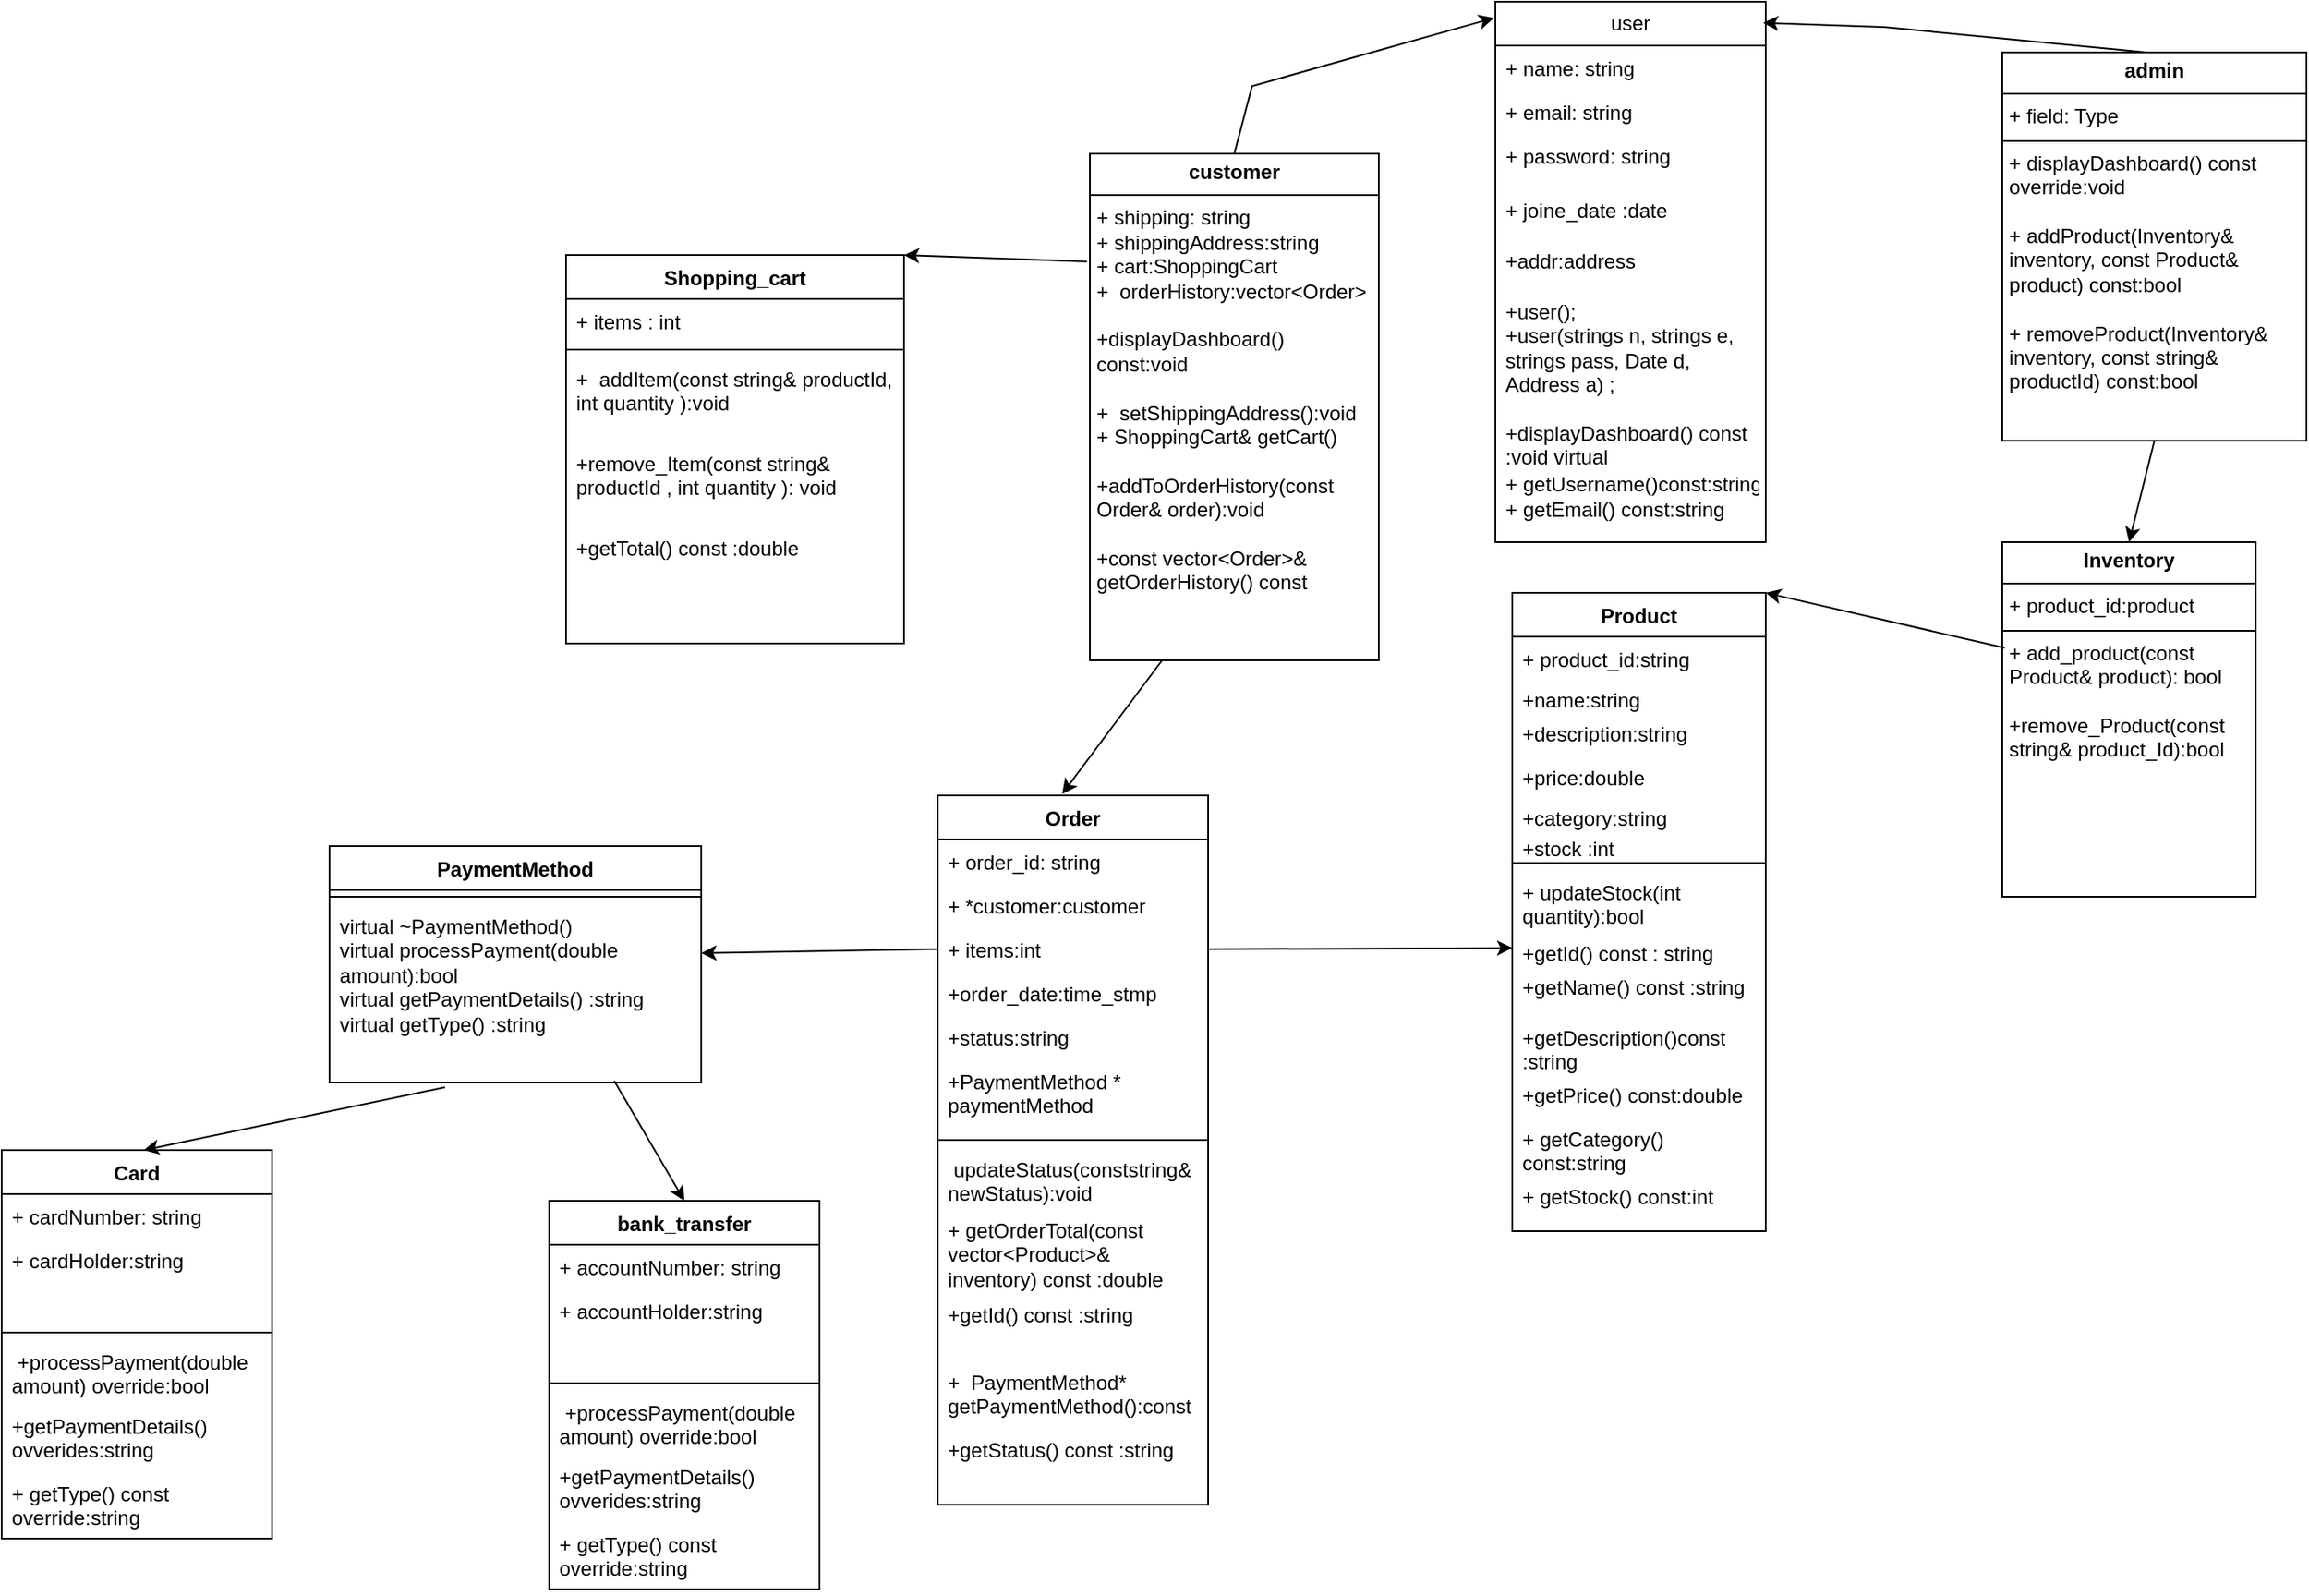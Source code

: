 <mxfile version="27.0.8">
  <diagram name="Page-1" id="e7e014a7-5840-1c2e-5031-d8a46d1fe8dd">
    <mxGraphModel dx="2598" dy="820" grid="1" gridSize="10" guides="1" tooltips="1" connect="1" arrows="1" fold="1" page="1" pageScale="1" pageWidth="1169" pageHeight="826" background="none" math="0" shadow="0">
      <root>
        <mxCell id="0" />
        <mxCell id="1" parent="0" />
        <mxCell id="_3tYd07YaPsQRmrrhwC6-42" value="user" style="swimlane;fontStyle=0;childLayout=stackLayout;horizontal=1;startSize=26;fillColor=none;horizontalStack=0;resizeParent=1;resizeParentMax=0;resizeLast=0;collapsible=1;marginBottom=0;whiteSpace=wrap;html=1;" parent="1" vertex="1">
          <mxGeometry x="300" y="10" width="160" height="320" as="geometry">
            <mxRectangle x="310" y="10" width="60" height="30" as="alternateBounds" />
          </mxGeometry>
        </mxCell>
        <mxCell id="_3tYd07YaPsQRmrrhwC6-43" value="+ name: string" style="text;strokeColor=none;fillColor=none;align=left;verticalAlign=top;spacingLeft=4;spacingRight=4;overflow=hidden;rotatable=0;points=[[0,0.5],[1,0.5]];portConstraint=eastwest;whiteSpace=wrap;html=1;" parent="_3tYd07YaPsQRmrrhwC6-42" vertex="1">
          <mxGeometry y="26" width="160" height="26" as="geometry" />
        </mxCell>
        <mxCell id="_3tYd07YaPsQRmrrhwC6-44" value="+ email: string" style="text;strokeColor=none;fillColor=none;align=left;verticalAlign=top;spacingLeft=4;spacingRight=4;overflow=hidden;rotatable=0;points=[[0,0.5],[1,0.5]];portConstraint=eastwest;whiteSpace=wrap;html=1;" parent="_3tYd07YaPsQRmrrhwC6-42" vertex="1">
          <mxGeometry y="52" width="160" height="26" as="geometry" />
        </mxCell>
        <mxCell id="_3tYd07YaPsQRmrrhwC6-45" value="+ password: string" style="text;strokeColor=none;fillColor=none;align=left;verticalAlign=top;spacingLeft=4;spacingRight=4;overflow=hidden;rotatable=0;points=[[0,0.5],[1,0.5]];portConstraint=eastwest;whiteSpace=wrap;html=1;" parent="_3tYd07YaPsQRmrrhwC6-42" vertex="1">
          <mxGeometry y="78" width="160" height="32" as="geometry" />
        </mxCell>
        <mxCell id="_3tYd07YaPsQRmrrhwC6-46" value="+ joine_date :date&lt;div&gt;&lt;br&gt;&lt;/div&gt;" style="text;strokeColor=none;fillColor=none;align=left;verticalAlign=top;spacingLeft=4;spacingRight=4;overflow=hidden;rotatable=0;points=[[0,0.5],[1,0.5]];portConstraint=eastwest;whiteSpace=wrap;html=1;" parent="_3tYd07YaPsQRmrrhwC6-42" vertex="1">
          <mxGeometry y="110" width="160" height="30" as="geometry" />
        </mxCell>
        <mxCell id="_3tYd07YaPsQRmrrhwC6-48" value="+addr:address" style="text;strokeColor=none;fillColor=none;align=left;verticalAlign=top;spacingLeft=4;spacingRight=4;overflow=hidden;rotatable=0;points=[[0,0.5],[1,0.5]];portConstraint=eastwest;whiteSpace=wrap;html=1;" parent="_3tYd07YaPsQRmrrhwC6-42" vertex="1">
          <mxGeometry y="140" width="160" height="30" as="geometry" />
        </mxCell>
        <mxCell id="_3tYd07YaPsQRmrrhwC6-47" value="&lt;div&gt;+user();&lt;/div&gt;&lt;div&gt;+user(strings n, strings e, strings pass, Date d, Address a) ;&lt;/div&gt;&lt;div&gt;&lt;br&gt;&lt;/div&gt;&lt;div&gt;+&lt;span style=&quot;background-color: transparent; color: light-dark(rgb(0, 0, 0), rgb(255, 255, 255));&quot;&gt;displayDashboard() const :void virtual&lt;/span&gt;&lt;span style=&quot;font-size: 12.573px; color: light-dark(rgb(233, 174, 126), rgb(123, 72, 31)); font-family: Menlo, &amp;quot;Roboto Mono&amp;quot;, &amp;quot;Courier New&amp;quot;, Courier, monospace, Inter, sans-serif; background-color: transparent; white-space: pre;&quot;&gt;&#x9;&lt;/span&gt;&lt;/div&gt;&lt;div&gt;+&lt;span style=&quot;white-space: normal;&quot;&gt;&lt;span style=&quot;background-color: transparent;&quot;&gt;&amp;nbsp;getUsername()const:string&lt;/span&gt;&lt;/span&gt;&lt;/div&gt;&lt;div&gt;&lt;span style=&quot;white-space: normal;&quot;&gt;+ getEmail() const:string&lt;/span&gt;&lt;/div&gt;" style="text;strokeColor=none;fillColor=none;align=left;verticalAlign=top;spacingLeft=4;spacingRight=4;overflow=hidden;rotatable=0;points=[[0,0.5],[1,0.5]];portConstraint=eastwest;whiteSpace=wrap;html=1;" parent="_3tYd07YaPsQRmrrhwC6-42" vertex="1">
          <mxGeometry y="170" width="160" height="150" as="geometry" />
        </mxCell>
        <mxCell id="_3tYd07YaPsQRmrrhwC6-49" value="&lt;p style=&quot;margin:0px;margin-top:4px;text-align:center;&quot;&gt;&lt;b&gt;customer&lt;/b&gt;&lt;/p&gt;&lt;hr size=&quot;1&quot; style=&quot;border-style:solid;&quot;&gt;&lt;p style=&quot;margin:0px;margin-left:4px;&quot;&gt;+ shipping: string&lt;/p&gt;&lt;p style=&quot;margin: 0px 0px 0px 4px;&quot;&gt;+&lt;span style=&quot;background-color: transparent;&quot;&gt;&amp;nbsp;shippingAddress:string&lt;/span&gt;&lt;/p&gt;&lt;p style=&quot;margin: 0px 0px 0px 4px;&quot;&gt;+ cart:&lt;span style=&quot;background-color: transparent; color: light-dark(rgb(0, 0, 0), rgb(255, 255, 255));&quot;&gt;ShoppingCart&lt;/span&gt;&lt;/p&gt;&lt;p style=&quot;margin: 0px 0px 0px 4px;&quot;&gt;+&amp;nbsp; orderHistory:&lt;span style=&quot;background-color: transparent; color: light-dark(rgb(0, 0, 0), rgb(255, 255, 255));&quot;&gt;vector&amp;lt;Order&amp;gt;&lt;/span&gt;&lt;/p&gt;&lt;p style=&quot;margin:0px;margin-left:4px;&quot;&gt;&lt;br&gt;&lt;/p&gt;&lt;p style=&quot;margin:0px;margin-left:4px;&quot;&gt;+displayDashboard() const:void&lt;/p&gt;&lt;p style=&quot;margin:0px;margin-left:4px;&quot;&gt;&lt;br&gt;&lt;/p&gt;&lt;p style=&quot;margin:0px;margin-left:4px;&quot;&gt;+&amp;nbsp; setShippingAddress():void&lt;/p&gt;&lt;p style=&quot;margin:0px;margin-left:4px;&quot;&gt;+&amp;nbsp;ShoppingCart&amp;amp; getCart()&amp;nbsp;&lt;/p&gt;&lt;p style=&quot;margin:0px;margin-left:4px;&quot;&gt;&lt;br&gt;&lt;/p&gt;&lt;p style=&quot;margin:0px;margin-left:4px;&quot;&gt;+addToOrderHistory(const Order&amp;amp; order):void&lt;/p&gt;&lt;p style=&quot;margin:0px;margin-left:4px;&quot;&gt;&lt;br&gt;&lt;/p&gt;&lt;p style=&quot;margin:0px;margin-left:4px;&quot;&gt;+const vector&amp;lt;Order&amp;gt;&amp;amp; getOrderHistory() const&lt;/p&gt;&lt;p style=&quot;margin:0px;margin-left:4px;&quot;&gt;&lt;br&gt;&lt;/p&gt;" style="verticalAlign=top;align=left;overflow=fill;html=1;whiteSpace=wrap;" parent="1" vertex="1">
          <mxGeometry x="60" y="100" width="171" height="300" as="geometry" />
        </mxCell>
        <mxCell id="_3tYd07YaPsQRmrrhwC6-50" value="&lt;p style=&quot;margin:0px;margin-top:4px;text-align:center;&quot;&gt;&lt;b&gt;admin&lt;/b&gt;&lt;/p&gt;&lt;hr size=&quot;1&quot; style=&quot;border-style:solid;&quot;&gt;&lt;p style=&quot;margin:0px;margin-left:4px;&quot;&gt;+ field: Type&lt;/p&gt;&lt;hr size=&quot;1&quot; style=&quot;border-style:solid;&quot;&gt;&lt;p style=&quot;margin:0px;margin-left:4px;&quot;&gt;+ displayDashboard() const override:void&lt;/p&gt;&lt;p style=&quot;margin:0px;margin-left:4px;&quot;&gt;&lt;br&gt;&lt;/p&gt;&lt;p style=&quot;margin:0px;margin-left:4px;&quot;&gt;+ addProduct(Inventory&amp;amp; inventory, const Product&amp;amp; product) const:bool&lt;/p&gt;&lt;p style=&quot;margin:0px;margin-left:4px;&quot;&gt;&lt;br&gt;&lt;/p&gt;&lt;p style=&quot;margin:0px;margin-left:4px;&quot;&gt;+ removeProduct(Inventory&amp;amp; inventory, const string&amp;amp; productId) const:bool&lt;/p&gt;" style="verticalAlign=top;align=left;overflow=fill;html=1;whiteSpace=wrap;" parent="1" vertex="1">
          <mxGeometry x="600" y="40" width="180" height="230" as="geometry" />
        </mxCell>
        <mxCell id="_3tYd07YaPsQRmrrhwC6-60" value="Product" style="swimlane;fontStyle=1;align=center;verticalAlign=top;childLayout=stackLayout;horizontal=1;startSize=26;horizontalStack=0;resizeParent=1;resizeParentMax=0;resizeLast=0;collapsible=1;marginBottom=0;whiteSpace=wrap;html=1;" parent="1" vertex="1">
          <mxGeometry x="310" y="360" width="150" height="378" as="geometry" />
        </mxCell>
        <mxCell id="_3tYd07YaPsQRmrrhwC6-61" value="+ product_id:string&amp;nbsp;" style="text;strokeColor=none;fillColor=none;align=left;verticalAlign=top;spacingLeft=4;spacingRight=4;overflow=hidden;rotatable=0;points=[[0,0.5],[1,0.5]];portConstraint=eastwest;whiteSpace=wrap;html=1;" parent="_3tYd07YaPsQRmrrhwC6-60" vertex="1">
          <mxGeometry y="26" width="150" height="24" as="geometry" />
        </mxCell>
        <mxCell id="_3tYd07YaPsQRmrrhwC6-64" value="+name:string" style="text;strokeColor=none;fillColor=none;align=left;verticalAlign=top;spacingLeft=4;spacingRight=4;overflow=hidden;rotatable=0;points=[[0,0.5],[1,0.5]];portConstraint=eastwest;whiteSpace=wrap;html=1;" parent="_3tYd07YaPsQRmrrhwC6-60" vertex="1">
          <mxGeometry y="50" width="150" height="20" as="geometry" />
        </mxCell>
        <mxCell id="_3tYd07YaPsQRmrrhwC6-67" value="+description:string" style="text;strokeColor=none;fillColor=none;align=left;verticalAlign=top;spacingLeft=4;spacingRight=4;overflow=hidden;rotatable=0;points=[[0,0.5],[1,0.5]];portConstraint=eastwest;whiteSpace=wrap;html=1;" parent="_3tYd07YaPsQRmrrhwC6-60" vertex="1">
          <mxGeometry y="70" width="150" height="26" as="geometry" />
        </mxCell>
        <mxCell id="_3tYd07YaPsQRmrrhwC6-66" value="+price:double" style="text;strokeColor=none;fillColor=none;align=left;verticalAlign=top;spacingLeft=4;spacingRight=4;overflow=hidden;rotatable=0;points=[[0,0.5],[1,0.5]];portConstraint=eastwest;whiteSpace=wrap;html=1;" parent="_3tYd07YaPsQRmrrhwC6-60" vertex="1">
          <mxGeometry y="96" width="150" height="24" as="geometry" />
        </mxCell>
        <mxCell id="_3tYd07YaPsQRmrrhwC6-65" value="+category:string" style="text;strokeColor=none;fillColor=none;align=left;verticalAlign=top;spacingLeft=4;spacingRight=4;overflow=hidden;rotatable=0;points=[[0,0.5],[1,0.5]];portConstraint=eastwest;whiteSpace=wrap;html=1;" parent="_3tYd07YaPsQRmrrhwC6-60" vertex="1">
          <mxGeometry y="120" width="150" height="18" as="geometry" />
        </mxCell>
        <mxCell id="_3tYd07YaPsQRmrrhwC6-68" value="+stock :int" style="text;strokeColor=none;fillColor=none;align=left;verticalAlign=top;spacingLeft=4;spacingRight=4;overflow=hidden;rotatable=0;points=[[0,0.5],[1,0.5]];portConstraint=eastwest;whiteSpace=wrap;html=1;" parent="_3tYd07YaPsQRmrrhwC6-60" vertex="1">
          <mxGeometry y="138" width="150" height="18" as="geometry" />
        </mxCell>
        <mxCell id="_3tYd07YaPsQRmrrhwC6-62" value="" style="line;strokeWidth=1;fillColor=none;align=left;verticalAlign=middle;spacingTop=-1;spacingLeft=3;spacingRight=3;rotatable=0;labelPosition=right;points=[];portConstraint=eastwest;strokeColor=inherit;" parent="_3tYd07YaPsQRmrrhwC6-60" vertex="1">
          <mxGeometry y="156" width="150" height="8" as="geometry" />
        </mxCell>
        <mxCell id="_3tYd07YaPsQRmrrhwC6-63" value="+ updateStock(int quantity):bool&lt;br&gt;&lt;div&gt;&lt;br&gt;&lt;/div&gt;" style="text;strokeColor=none;fillColor=none;align=left;verticalAlign=top;spacingLeft=4;spacingRight=4;overflow=hidden;rotatable=0;points=[[0,0.5],[1,0.5]];portConstraint=eastwest;whiteSpace=wrap;html=1;" parent="_3tYd07YaPsQRmrrhwC6-60" vertex="1">
          <mxGeometry y="164" width="150" height="36" as="geometry" />
        </mxCell>
        <mxCell id="_3tYd07YaPsQRmrrhwC6-71" value="+getId() const : string" style="text;strokeColor=none;fillColor=none;align=left;verticalAlign=top;spacingLeft=4;spacingRight=4;overflow=hidden;rotatable=0;points=[[0,0.5],[1,0.5]];portConstraint=eastwest;whiteSpace=wrap;html=1;" parent="_3tYd07YaPsQRmrrhwC6-60" vertex="1">
          <mxGeometry y="200" width="150" height="20" as="geometry" />
        </mxCell>
        <mxCell id="_3tYd07YaPsQRmrrhwC6-70" value="+getName() const :string" style="text;strokeColor=none;fillColor=none;align=left;verticalAlign=top;spacingLeft=4;spacingRight=4;overflow=hidden;rotatable=0;points=[[0,0.5],[1,0.5]];portConstraint=eastwest;whiteSpace=wrap;html=1;" parent="_3tYd07YaPsQRmrrhwC6-60" vertex="1">
          <mxGeometry y="220" width="150" height="30" as="geometry" />
        </mxCell>
        <mxCell id="_3tYd07YaPsQRmrrhwC6-69" value="+getDescription()const&lt;div&gt;:string&lt;/div&gt;" style="text;strokeColor=none;fillColor=none;align=left;verticalAlign=top;spacingLeft=4;spacingRight=4;overflow=hidden;rotatable=0;points=[[0,0.5],[1,0.5]];portConstraint=eastwest;whiteSpace=wrap;html=1;" parent="_3tYd07YaPsQRmrrhwC6-60" vertex="1">
          <mxGeometry y="250" width="150" height="34" as="geometry" />
        </mxCell>
        <mxCell id="_3tYd07YaPsQRmrrhwC6-73" value="+getPrice() const:double&amp;nbsp;" style="text;strokeColor=none;fillColor=none;align=left;verticalAlign=top;spacingLeft=4;spacingRight=4;overflow=hidden;rotatable=0;points=[[0,0.5],[1,0.5]];portConstraint=eastwest;whiteSpace=wrap;html=1;" parent="_3tYd07YaPsQRmrrhwC6-60" vertex="1">
          <mxGeometry y="284" width="150" height="26" as="geometry" />
        </mxCell>
        <mxCell id="_3tYd07YaPsQRmrrhwC6-72" value="+&amp;nbsp;getCategory() const:string" style="text;strokeColor=none;fillColor=none;align=left;verticalAlign=top;spacingLeft=4;spacingRight=4;overflow=hidden;rotatable=0;points=[[0,0.5],[1,0.5]];portConstraint=eastwest;whiteSpace=wrap;html=1;" parent="_3tYd07YaPsQRmrrhwC6-60" vertex="1">
          <mxGeometry y="310" width="150" height="34" as="geometry" />
        </mxCell>
        <mxCell id="_3tYd07YaPsQRmrrhwC6-74" value="+&amp;nbsp;getStock() const:int" style="text;strokeColor=none;fillColor=none;align=left;verticalAlign=top;spacingLeft=4;spacingRight=4;overflow=hidden;rotatable=0;points=[[0,0.5],[1,0.5]];portConstraint=eastwest;whiteSpace=wrap;html=1;" parent="_3tYd07YaPsQRmrrhwC6-60" vertex="1">
          <mxGeometry y="344" width="150" height="34" as="geometry" />
        </mxCell>
        <mxCell id="_3tYd07YaPsQRmrrhwC6-76" value="&lt;p style=&quot;margin:0px;margin-top:4px;text-align:center;&quot;&gt;&lt;b&gt;Inventory&lt;/b&gt;&lt;/p&gt;&lt;hr size=&quot;1&quot; style=&quot;border-style:solid;&quot;&gt;&lt;p style=&quot;margin:0px;margin-left:4px;&quot;&gt;+ product_id:product&lt;/p&gt;&lt;hr size=&quot;1&quot; style=&quot;border-style:solid;&quot;&gt;&lt;p style=&quot;margin:0px;margin-left:4px;&quot;&gt;+ add_product(const Product&amp;amp; product): bool&lt;/p&gt;&lt;p style=&quot;margin:0px;margin-left:4px;&quot;&gt;&amp;nbsp;&lt;/p&gt;&lt;p style=&quot;margin:0px;margin-left:4px;&quot;&gt;+remove_Product(const&lt;/p&gt;&lt;p style=&quot;margin:0px;margin-left:4px;&quot;&gt;string&amp;amp; product_Id):bool&lt;/p&gt;&lt;p style=&quot;margin:0px;margin-left:4px;&quot;&gt;&lt;br&gt;&lt;/p&gt;&lt;p style=&quot;margin:0px;margin-left:4px;&quot;&gt;&lt;br&gt;&lt;/p&gt;&lt;p style=&quot;margin:0px;margin-left:4px;&quot;&gt;&lt;br&gt;&lt;/p&gt;" style="verticalAlign=top;align=left;overflow=fill;html=1;whiteSpace=wrap;" parent="1" vertex="1">
          <mxGeometry x="600" y="330" width="150" height="210" as="geometry" />
        </mxCell>
        <mxCell id="_3tYd07YaPsQRmrrhwC6-77" value="Order" style="swimlane;fontStyle=1;align=center;verticalAlign=top;childLayout=stackLayout;horizontal=1;startSize=26;horizontalStack=0;resizeParent=1;resizeParentMax=0;resizeLast=0;collapsible=1;marginBottom=0;whiteSpace=wrap;html=1;" parent="1" vertex="1">
          <mxGeometry x="-30" y="480" width="160" height="420" as="geometry">
            <mxRectangle x="-30" y="480" width="70" height="30" as="alternateBounds" />
          </mxGeometry>
        </mxCell>
        <mxCell id="_3tYd07YaPsQRmrrhwC6-78" value="+ order_id: string" style="text;strokeColor=none;fillColor=none;align=left;verticalAlign=top;spacingLeft=4;spacingRight=4;overflow=hidden;rotatable=0;points=[[0,0.5],[1,0.5]];portConstraint=eastwest;whiteSpace=wrap;html=1;" parent="_3tYd07YaPsQRmrrhwC6-77" vertex="1">
          <mxGeometry y="26" width="160" height="26" as="geometry" />
        </mxCell>
        <mxCell id="_3tYd07YaPsQRmrrhwC6-83" value="+ *customer:customer" style="text;strokeColor=none;fillColor=none;align=left;verticalAlign=top;spacingLeft=4;spacingRight=4;overflow=hidden;rotatable=0;points=[[0,0.5],[1,0.5]];portConstraint=eastwest;whiteSpace=wrap;html=1;" parent="_3tYd07YaPsQRmrrhwC6-77" vertex="1">
          <mxGeometry y="52" width="160" height="26" as="geometry" />
        </mxCell>
        <mxCell id="_3tYd07YaPsQRmrrhwC6-82" value="+ items:int" style="text;strokeColor=none;fillColor=none;align=left;verticalAlign=top;spacingLeft=4;spacingRight=4;overflow=hidden;rotatable=0;points=[[0,0.5],[1,0.5]];portConstraint=eastwest;whiteSpace=wrap;html=1;" parent="_3tYd07YaPsQRmrrhwC6-77" vertex="1">
          <mxGeometry y="78" width="160" height="26" as="geometry" />
        </mxCell>
        <mxCell id="_3tYd07YaPsQRmrrhwC6-81" value="+order_date:time_stmp" style="text;strokeColor=none;fillColor=none;align=left;verticalAlign=top;spacingLeft=4;spacingRight=4;overflow=hidden;rotatable=0;points=[[0,0.5],[1,0.5]];portConstraint=eastwest;whiteSpace=wrap;html=1;" parent="_3tYd07YaPsQRmrrhwC6-77" vertex="1">
          <mxGeometry y="104" width="160" height="26" as="geometry" />
        </mxCell>
        <mxCell id="_3tYd07YaPsQRmrrhwC6-84" value="+status:string" style="text;strokeColor=none;fillColor=none;align=left;verticalAlign=top;spacingLeft=4;spacingRight=4;overflow=hidden;rotatable=0;points=[[0,0.5],[1,0.5]];portConstraint=eastwest;whiteSpace=wrap;html=1;" parent="_3tYd07YaPsQRmrrhwC6-77" vertex="1">
          <mxGeometry y="130" width="160" height="26" as="geometry" />
        </mxCell>
        <mxCell id="qyon1ldNIzKMu-Vn8pxb-1" value="+PaymentMethod * paymentMethod" style="text;strokeColor=none;fillColor=none;align=left;verticalAlign=top;spacingLeft=4;spacingRight=4;overflow=hidden;rotatable=0;points=[[0,0.5],[1,0.5]];portConstraint=eastwest;whiteSpace=wrap;html=1;" vertex="1" parent="_3tYd07YaPsQRmrrhwC6-77">
          <mxGeometry y="156" width="160" height="44" as="geometry" />
        </mxCell>
        <mxCell id="_3tYd07YaPsQRmrrhwC6-79" value="" style="line;strokeWidth=1;fillColor=none;align=left;verticalAlign=middle;spacingTop=-1;spacingLeft=3;spacingRight=3;rotatable=0;labelPosition=right;points=[];portConstraint=eastwest;strokeColor=inherit;" parent="_3tYd07YaPsQRmrrhwC6-77" vertex="1">
          <mxGeometry y="200" width="160" height="8" as="geometry" />
        </mxCell>
        <mxCell id="_3tYd07YaPsQRmrrhwC6-80" value="&amp;nbsp;updateStatus(conststring&amp;amp; newStatus):void" style="text;strokeColor=none;fillColor=none;align=left;verticalAlign=top;spacingLeft=4;spacingRight=4;overflow=hidden;rotatable=0;points=[[0,0.5],[1,0.5]];portConstraint=eastwest;whiteSpace=wrap;html=1;" parent="_3tYd07YaPsQRmrrhwC6-77" vertex="1">
          <mxGeometry y="208" width="160" height="36" as="geometry" />
        </mxCell>
        <mxCell id="_3tYd07YaPsQRmrrhwC6-86" value="+ getOrderTotal(const vector&amp;lt;Product&amp;gt;&amp;amp; inventory) const :double" style="text;strokeColor=none;fillColor=none;align=left;verticalAlign=top;spacingLeft=4;spacingRight=4;overflow=hidden;rotatable=0;points=[[0,0.5],[1,0.5]];portConstraint=eastwest;whiteSpace=wrap;html=1;" parent="_3tYd07YaPsQRmrrhwC6-77" vertex="1">
          <mxGeometry y="244" width="160" height="50" as="geometry" />
        </mxCell>
        <mxCell id="_3tYd07YaPsQRmrrhwC6-85" value="+getId() const :string&lt;div&gt;&lt;br&gt;&lt;/div&gt;" style="text;strokeColor=none;fillColor=none;align=left;verticalAlign=top;spacingLeft=4;spacingRight=4;overflow=hidden;rotatable=0;points=[[0,0.5],[1,0.5]];portConstraint=eastwest;whiteSpace=wrap;html=1;" parent="_3tYd07YaPsQRmrrhwC6-77" vertex="1">
          <mxGeometry y="294" width="160" height="40" as="geometry" />
        </mxCell>
        <mxCell id="qyon1ldNIzKMu-Vn8pxb-2" value="+&amp;nbsp; PaymentMethod* getPaymentMethod():const&amp;nbsp;" style="text;strokeColor=none;fillColor=none;align=left;verticalAlign=top;spacingLeft=4;spacingRight=4;overflow=hidden;rotatable=0;points=[[0,0.5],[1,0.5]];portConstraint=eastwest;whiteSpace=wrap;html=1;" vertex="1" parent="_3tYd07YaPsQRmrrhwC6-77">
          <mxGeometry y="334" width="160" height="40" as="geometry" />
        </mxCell>
        <mxCell id="_3tYd07YaPsQRmrrhwC6-87" value="+getStatus() const :string" style="text;strokeColor=none;fillColor=none;align=left;verticalAlign=top;spacingLeft=4;spacingRight=4;overflow=hidden;rotatable=0;points=[[0,0.5],[1,0.5]];portConstraint=eastwest;whiteSpace=wrap;html=1;" parent="_3tYd07YaPsQRmrrhwC6-77" vertex="1">
          <mxGeometry y="374" width="160" height="46" as="geometry" />
        </mxCell>
        <mxCell id="_3tYd07YaPsQRmrrhwC6-88" value="Shopping_cart" style="swimlane;fontStyle=1;align=center;verticalAlign=top;childLayout=stackLayout;horizontal=1;startSize=26;horizontalStack=0;resizeParent=1;resizeParentMax=0;resizeLast=0;collapsible=1;marginBottom=0;whiteSpace=wrap;html=1;" parent="1" vertex="1">
          <mxGeometry x="-250" y="160" width="200" height="230" as="geometry">
            <mxRectangle x="-300" y="504" width="120" height="30" as="alternateBounds" />
          </mxGeometry>
        </mxCell>
        <mxCell id="_3tYd07YaPsQRmrrhwC6-89" value="+ items : int" style="text;strokeColor=none;fillColor=none;align=left;verticalAlign=top;spacingLeft=4;spacingRight=4;overflow=hidden;rotatable=0;points=[[0,0.5],[1,0.5]];portConstraint=eastwest;whiteSpace=wrap;html=1;" parent="_3tYd07YaPsQRmrrhwC6-88" vertex="1">
          <mxGeometry y="26" width="200" height="26" as="geometry" />
        </mxCell>
        <mxCell id="_3tYd07YaPsQRmrrhwC6-90" value="" style="line;strokeWidth=1;fillColor=none;align=left;verticalAlign=middle;spacingTop=-1;spacingLeft=3;spacingRight=3;rotatable=0;labelPosition=right;points=[];portConstraint=eastwest;strokeColor=inherit;" parent="_3tYd07YaPsQRmrrhwC6-88" vertex="1">
          <mxGeometry y="52" width="200" height="8" as="geometry" />
        </mxCell>
        <mxCell id="_3tYd07YaPsQRmrrhwC6-91" value="+&amp;nbsp; addItem(const string&amp;amp; productId, int quantity ):void" style="text;strokeColor=none;fillColor=none;align=left;verticalAlign=top;spacingLeft=4;spacingRight=4;overflow=hidden;rotatable=0;points=[[0,0.5],[1,0.5]];portConstraint=eastwest;whiteSpace=wrap;html=1;" parent="_3tYd07YaPsQRmrrhwC6-88" vertex="1">
          <mxGeometry y="60" width="200" height="50" as="geometry" />
        </mxCell>
        <mxCell id="_3tYd07YaPsQRmrrhwC6-92" value="+remove_Item(const string&amp;amp; productId , int quantity ): void" style="text;strokeColor=none;fillColor=none;align=left;verticalAlign=top;spacingLeft=4;spacingRight=4;overflow=hidden;rotatable=0;points=[[0,0.5],[1,0.5]];portConstraint=eastwest;whiteSpace=wrap;html=1;" parent="_3tYd07YaPsQRmrrhwC6-88" vertex="1">
          <mxGeometry y="110" width="200" height="50" as="geometry" />
        </mxCell>
        <mxCell id="_3tYd07YaPsQRmrrhwC6-93" value="+getTotal() const :double" style="text;strokeColor=none;fillColor=none;align=left;verticalAlign=top;spacingLeft=4;spacingRight=4;overflow=hidden;rotatable=0;points=[[0,0.5],[1,0.5]];portConstraint=eastwest;whiteSpace=wrap;html=1;" parent="_3tYd07YaPsQRmrrhwC6-88" vertex="1">
          <mxGeometry y="160" width="200" height="70" as="geometry" />
        </mxCell>
        <mxCell id="_3tYd07YaPsQRmrrhwC6-97" value="" style="endArrow=classic;html=1;rounded=0;exitX=0.5;exitY=0;exitDx=0;exitDy=0;entryX=-0.005;entryY=0.03;entryDx=0;entryDy=0;entryPerimeter=0;" parent="1" source="_3tYd07YaPsQRmrrhwC6-49" target="_3tYd07YaPsQRmrrhwC6-42" edge="1">
          <mxGeometry width="50" height="50" relative="1" as="geometry">
            <mxPoint x="120" y="90" as="sourcePoint" />
            <mxPoint x="350" y="60" as="targetPoint" />
            <Array as="points">
              <mxPoint x="156" y="60" />
            </Array>
          </mxGeometry>
        </mxCell>
        <mxCell id="_3tYd07YaPsQRmrrhwC6-98" value="" style="endArrow=classic;html=1;rounded=0;exitX=0.474;exitY=0;exitDx=0;exitDy=0;exitPerimeter=0;entryX=0.99;entryY=0.039;entryDx=0;entryDy=0;entryPerimeter=0;" parent="1" source="_3tYd07YaPsQRmrrhwC6-50" target="_3tYd07YaPsQRmrrhwC6-42" edge="1">
          <mxGeometry width="50" height="50" relative="1" as="geometry">
            <mxPoint x="430" y="110" as="sourcePoint" />
            <mxPoint x="360" y="80" as="targetPoint" />
            <Array as="points">
              <mxPoint x="530" y="25" />
            </Array>
          </mxGeometry>
        </mxCell>
        <mxCell id="_3tYd07YaPsQRmrrhwC6-109" value="" style="endArrow=classic;html=1;rounded=0;exitX=-0.01;exitY=0.213;exitDx=0;exitDy=0;exitPerimeter=0;entryX=1;entryY=0;entryDx=0;entryDy=0;" parent="1" source="_3tYd07YaPsQRmrrhwC6-49" target="_3tYd07YaPsQRmrrhwC6-88" edge="1">
          <mxGeometry width="50" height="50" relative="1" as="geometry">
            <mxPoint x="-50" y="220" as="sourcePoint" />
            <mxPoint y="170" as="targetPoint" />
          </mxGeometry>
        </mxCell>
        <mxCell id="_3tYd07YaPsQRmrrhwC6-110" value="" style="endArrow=classic;html=1;rounded=0;exitX=0.25;exitY=1;exitDx=0;exitDy=0;entryX=0.46;entryY=-0.002;entryDx=0;entryDy=0;entryPerimeter=0;" parent="1" source="_3tYd07YaPsQRmrrhwC6-49" target="_3tYd07YaPsQRmrrhwC6-77" edge="1">
          <mxGeometry width="50" height="50" relative="1" as="geometry">
            <mxPoint x="-60" y="470" as="sourcePoint" />
            <mxPoint x="-10" y="420" as="targetPoint" />
          </mxGeometry>
        </mxCell>
        <mxCell id="_3tYd07YaPsQRmrrhwC6-111" value="" style="endArrow=classic;html=1;rounded=0;exitX=0.009;exitY=0.298;exitDx=0;exitDy=0;exitPerimeter=0;entryX=1;entryY=0;entryDx=0;entryDy=0;" parent="1" source="_3tYd07YaPsQRmrrhwC6-76" target="_3tYd07YaPsQRmrrhwC6-60" edge="1">
          <mxGeometry width="50" height="50" relative="1" as="geometry">
            <mxPoint x="470" y="470" as="sourcePoint" />
            <mxPoint x="520" y="420" as="targetPoint" />
          </mxGeometry>
        </mxCell>
        <mxCell id="_3tYd07YaPsQRmrrhwC6-112" value="" style="endArrow=classic;html=1;rounded=0;exitX=0.5;exitY=1;exitDx=0;exitDy=0;entryX=0.5;entryY=0;entryDx=0;entryDy=0;" parent="1" source="_3tYd07YaPsQRmrrhwC6-50" target="_3tYd07YaPsQRmrrhwC6-76" edge="1">
          <mxGeometry width="50" height="50" relative="1" as="geometry">
            <mxPoint x="600" y="340" as="sourcePoint" />
            <mxPoint x="650" y="290" as="targetPoint" />
          </mxGeometry>
        </mxCell>
        <mxCell id="_3tYd07YaPsQRmrrhwC6-113" value="" style="endArrow=classic;html=1;rounded=0;exitX=1;exitY=0.5;exitDx=0;exitDy=0;" parent="1" source="_3tYd07YaPsQRmrrhwC6-82" target="_3tYd07YaPsQRmrrhwC6-71" edge="1">
          <mxGeometry width="50" height="50" relative="1" as="geometry">
            <mxPoint x="210" y="610" as="sourcePoint" />
            <mxPoint x="260" y="560" as="targetPoint" />
          </mxGeometry>
        </mxCell>
        <mxCell id="qyon1ldNIzKMu-Vn8pxb-3" value="PaymentMethod" style="swimlane;fontStyle=1;align=center;verticalAlign=top;childLayout=stackLayout;horizontal=1;startSize=26;horizontalStack=0;resizeParent=1;resizeParentMax=0;resizeLast=0;collapsible=1;marginBottom=0;whiteSpace=wrap;html=1;" vertex="1" parent="1">
          <mxGeometry x="-390" y="510" width="220" height="140" as="geometry" />
        </mxCell>
        <mxCell id="qyon1ldNIzKMu-Vn8pxb-5" value="" style="line;strokeWidth=1;fillColor=none;align=left;verticalAlign=middle;spacingTop=-1;spacingLeft=3;spacingRight=3;rotatable=0;labelPosition=right;points=[];portConstraint=eastwest;strokeColor=inherit;" vertex="1" parent="qyon1ldNIzKMu-Vn8pxb-3">
          <mxGeometry y="26" width="220" height="8" as="geometry" />
        </mxCell>
        <mxCell id="qyon1ldNIzKMu-Vn8pxb-6" value="&lt;div&gt;virtual ~PaymentMethod()&amp;nbsp;&lt;/div&gt;&lt;div&gt;virtual processPayment(double amount):bool&amp;nbsp;&lt;/div&gt;&lt;div&gt;virtual getPaymentDetails() :string&lt;/div&gt;&lt;div&gt;virtual getType() :string&lt;/div&gt;" style="text;strokeColor=none;fillColor=none;align=left;verticalAlign=top;spacingLeft=4;spacingRight=4;overflow=hidden;rotatable=0;points=[[0,0.5],[1,0.5]];portConstraint=eastwest;whiteSpace=wrap;html=1;" vertex="1" parent="qyon1ldNIzKMu-Vn8pxb-3">
          <mxGeometry y="34" width="220" height="106" as="geometry" />
        </mxCell>
        <mxCell id="qyon1ldNIzKMu-Vn8pxb-10" value="" style="endArrow=classic;html=1;rounded=0;exitX=0;exitY=0.5;exitDx=0;exitDy=0;entryX=1;entryY=0.277;entryDx=0;entryDy=0;entryPerimeter=0;" edge="1" parent="1" source="_3tYd07YaPsQRmrrhwC6-82" target="qyon1ldNIzKMu-Vn8pxb-6">
          <mxGeometry width="50" height="50" relative="1" as="geometry">
            <mxPoint x="-170" y="600" as="sourcePoint" />
            <mxPoint x="-120" y="550" as="targetPoint" />
          </mxGeometry>
        </mxCell>
        <mxCell id="qyon1ldNIzKMu-Vn8pxb-12" value="" style="endArrow=classic;html=1;rounded=0;exitX=0.766;exitY=0.991;exitDx=0;exitDy=0;exitPerimeter=0;entryX=0.5;entryY=0;entryDx=0;entryDy=0;" edge="1" parent="1" source="qyon1ldNIzKMu-Vn8pxb-6" target="qyon1ldNIzKMu-Vn8pxb-36">
          <mxGeometry width="50" height="50" relative="1" as="geometry">
            <mxPoint x="-230" y="750" as="sourcePoint" />
            <mxPoint x="-180" y="700" as="targetPoint" />
          </mxGeometry>
        </mxCell>
        <mxCell id="qyon1ldNIzKMu-Vn8pxb-27" value="Card" style="swimlane;fontStyle=1;align=center;verticalAlign=top;childLayout=stackLayout;horizontal=1;startSize=26;horizontalStack=0;resizeParent=1;resizeParentMax=0;resizeLast=0;collapsible=1;marginBottom=0;whiteSpace=wrap;html=1;" vertex="1" parent="1">
          <mxGeometry x="-584" y="690" width="160" height="230" as="geometry">
            <mxRectangle x="-584" y="690" width="70" height="30" as="alternateBounds" />
          </mxGeometry>
        </mxCell>
        <mxCell id="qyon1ldNIzKMu-Vn8pxb-28" value="+&amp;nbsp;cardNumber: string" style="text;strokeColor=none;fillColor=none;align=left;verticalAlign=top;spacingLeft=4;spacingRight=4;overflow=hidden;rotatable=0;points=[[0,0.5],[1,0.5]];portConstraint=eastwest;whiteSpace=wrap;html=1;" vertex="1" parent="qyon1ldNIzKMu-Vn8pxb-27">
          <mxGeometry y="26" width="160" height="26" as="geometry" />
        </mxCell>
        <mxCell id="qyon1ldNIzKMu-Vn8pxb-34" value="+&amp;nbsp;cardHolder:string&lt;div&gt;&lt;br&gt;&lt;/div&gt;" style="text;strokeColor=none;fillColor=none;align=left;verticalAlign=top;spacingLeft=4;spacingRight=4;overflow=hidden;rotatable=0;points=[[0,0.5],[1,0.5]];portConstraint=eastwest;whiteSpace=wrap;html=1;" vertex="1" parent="qyon1ldNIzKMu-Vn8pxb-27">
          <mxGeometry y="52" width="160" height="26" as="geometry" />
        </mxCell>
        <mxCell id="qyon1ldNIzKMu-Vn8pxb-35" style="text;strokeColor=none;fillColor=none;align=left;verticalAlign=top;spacingLeft=4;spacingRight=4;overflow=hidden;rotatable=0;points=[[0,0.5],[1,0.5]];portConstraint=eastwest;whiteSpace=wrap;html=1;" vertex="1" parent="qyon1ldNIzKMu-Vn8pxb-27">
          <mxGeometry y="78" width="160" height="26" as="geometry" />
        </mxCell>
        <mxCell id="qyon1ldNIzKMu-Vn8pxb-29" value="" style="line;strokeWidth=1;fillColor=none;align=left;verticalAlign=middle;spacingTop=-1;spacingLeft=3;spacingRight=3;rotatable=0;labelPosition=right;points=[];portConstraint=eastwest;strokeColor=inherit;" vertex="1" parent="qyon1ldNIzKMu-Vn8pxb-27">
          <mxGeometry y="104" width="160" height="8" as="geometry" />
        </mxCell>
        <mxCell id="qyon1ldNIzKMu-Vn8pxb-32" value="&amp;nbsp;+processPayment(double amount) override:bool" style="text;strokeColor=none;fillColor=none;align=left;verticalAlign=top;spacingLeft=4;spacingRight=4;overflow=hidden;rotatable=0;points=[[0,0.5],[1,0.5]];portConstraint=eastwest;whiteSpace=wrap;html=1;" vertex="1" parent="qyon1ldNIzKMu-Vn8pxb-27">
          <mxGeometry y="112" width="160" height="38" as="geometry" />
        </mxCell>
        <mxCell id="qyon1ldNIzKMu-Vn8pxb-33" value="+getPaymentDetails() ovverides:string" style="text;strokeColor=none;fillColor=none;align=left;verticalAlign=top;spacingLeft=4;spacingRight=4;overflow=hidden;rotatable=0;points=[[0,0.5],[1,0.5]];portConstraint=eastwest;whiteSpace=wrap;html=1;" vertex="1" parent="qyon1ldNIzKMu-Vn8pxb-27">
          <mxGeometry y="150" width="160" height="40" as="geometry" />
        </mxCell>
        <mxCell id="qyon1ldNIzKMu-Vn8pxb-30" value="+&amp;nbsp;getType() const override:string" style="text;strokeColor=none;fillColor=none;align=left;verticalAlign=top;spacingLeft=4;spacingRight=4;overflow=hidden;rotatable=0;points=[[0,0.5],[1,0.5]];portConstraint=eastwest;whiteSpace=wrap;html=1;" vertex="1" parent="qyon1ldNIzKMu-Vn8pxb-27">
          <mxGeometry y="190" width="160" height="40" as="geometry" />
        </mxCell>
        <mxCell id="qyon1ldNIzKMu-Vn8pxb-11" value="" style="endArrow=classic;html=1;rounded=0;exitX=0.311;exitY=1.026;exitDx=0;exitDy=0;exitPerimeter=0;entryX=0.5;entryY=0;entryDx=0;entryDy=0;" edge="1" parent="qyon1ldNIzKMu-Vn8pxb-27" source="qyon1ldNIzKMu-Vn8pxb-6">
          <mxGeometry width="50" height="50" relative="1" as="geometry">
            <mxPoint x="256.3" y="-57.88" as="sourcePoint" />
            <mxPoint x="84" as="targetPoint" />
          </mxGeometry>
        </mxCell>
        <mxCell id="qyon1ldNIzKMu-Vn8pxb-36" value="bank_transfer" style="swimlane;fontStyle=1;align=center;verticalAlign=top;childLayout=stackLayout;horizontal=1;startSize=26;horizontalStack=0;resizeParent=1;resizeParentMax=0;resizeLast=0;collapsible=1;marginBottom=0;whiteSpace=wrap;html=1;" vertex="1" parent="1">
          <mxGeometry x="-260" y="720" width="160" height="230" as="geometry">
            <mxRectangle x="-210" y="700" width="70" height="38" as="alternateBounds" />
          </mxGeometry>
        </mxCell>
        <mxCell id="qyon1ldNIzKMu-Vn8pxb-37" value="+ accountNumber: string" style="text;strokeColor=none;fillColor=none;align=left;verticalAlign=top;spacingLeft=4;spacingRight=4;overflow=hidden;rotatable=0;points=[[0,0.5],[1,0.5]];portConstraint=eastwest;whiteSpace=wrap;html=1;" vertex="1" parent="qyon1ldNIzKMu-Vn8pxb-36">
          <mxGeometry y="26" width="160" height="26" as="geometry" />
        </mxCell>
        <mxCell id="qyon1ldNIzKMu-Vn8pxb-38" value="+ accountHolder:string&lt;div&gt;&lt;br&gt;&lt;/div&gt;" style="text;strokeColor=none;fillColor=none;align=left;verticalAlign=top;spacingLeft=4;spacingRight=4;overflow=hidden;rotatable=0;points=[[0,0.5],[1,0.5]];portConstraint=eastwest;whiteSpace=wrap;html=1;" vertex="1" parent="qyon1ldNIzKMu-Vn8pxb-36">
          <mxGeometry y="52" width="160" height="26" as="geometry" />
        </mxCell>
        <mxCell id="qyon1ldNIzKMu-Vn8pxb-39" style="text;strokeColor=none;fillColor=none;align=left;verticalAlign=top;spacingLeft=4;spacingRight=4;overflow=hidden;rotatable=0;points=[[0,0.5],[1,0.5]];portConstraint=eastwest;whiteSpace=wrap;html=1;" vertex="1" parent="qyon1ldNIzKMu-Vn8pxb-36">
          <mxGeometry y="78" width="160" height="26" as="geometry" />
        </mxCell>
        <mxCell id="qyon1ldNIzKMu-Vn8pxb-40" value="" style="line;strokeWidth=1;fillColor=none;align=left;verticalAlign=middle;spacingTop=-1;spacingLeft=3;spacingRight=3;rotatable=0;labelPosition=right;points=[];portConstraint=eastwest;strokeColor=inherit;" vertex="1" parent="qyon1ldNIzKMu-Vn8pxb-36">
          <mxGeometry y="104" width="160" height="8" as="geometry" />
        </mxCell>
        <mxCell id="qyon1ldNIzKMu-Vn8pxb-41" value="&amp;nbsp;+processPayment(double amount) override:bool" style="text;strokeColor=none;fillColor=none;align=left;verticalAlign=top;spacingLeft=4;spacingRight=4;overflow=hidden;rotatable=0;points=[[0,0.5],[1,0.5]];portConstraint=eastwest;whiteSpace=wrap;html=1;" vertex="1" parent="qyon1ldNIzKMu-Vn8pxb-36">
          <mxGeometry y="112" width="160" height="38" as="geometry" />
        </mxCell>
        <mxCell id="qyon1ldNIzKMu-Vn8pxb-42" value="+getPaymentDetails() ovverides:string" style="text;strokeColor=none;fillColor=none;align=left;verticalAlign=top;spacingLeft=4;spacingRight=4;overflow=hidden;rotatable=0;points=[[0,0.5],[1,0.5]];portConstraint=eastwest;whiteSpace=wrap;html=1;" vertex="1" parent="qyon1ldNIzKMu-Vn8pxb-36">
          <mxGeometry y="150" width="160" height="40" as="geometry" />
        </mxCell>
        <mxCell id="qyon1ldNIzKMu-Vn8pxb-43" value="+&amp;nbsp;getType() const override:string" style="text;strokeColor=none;fillColor=none;align=left;verticalAlign=top;spacingLeft=4;spacingRight=4;overflow=hidden;rotatable=0;points=[[0,0.5],[1,0.5]];portConstraint=eastwest;whiteSpace=wrap;html=1;" vertex="1" parent="qyon1ldNIzKMu-Vn8pxb-36">
          <mxGeometry y="190" width="160" height="40" as="geometry" />
        </mxCell>
      </root>
    </mxGraphModel>
  </diagram>
</mxfile>

